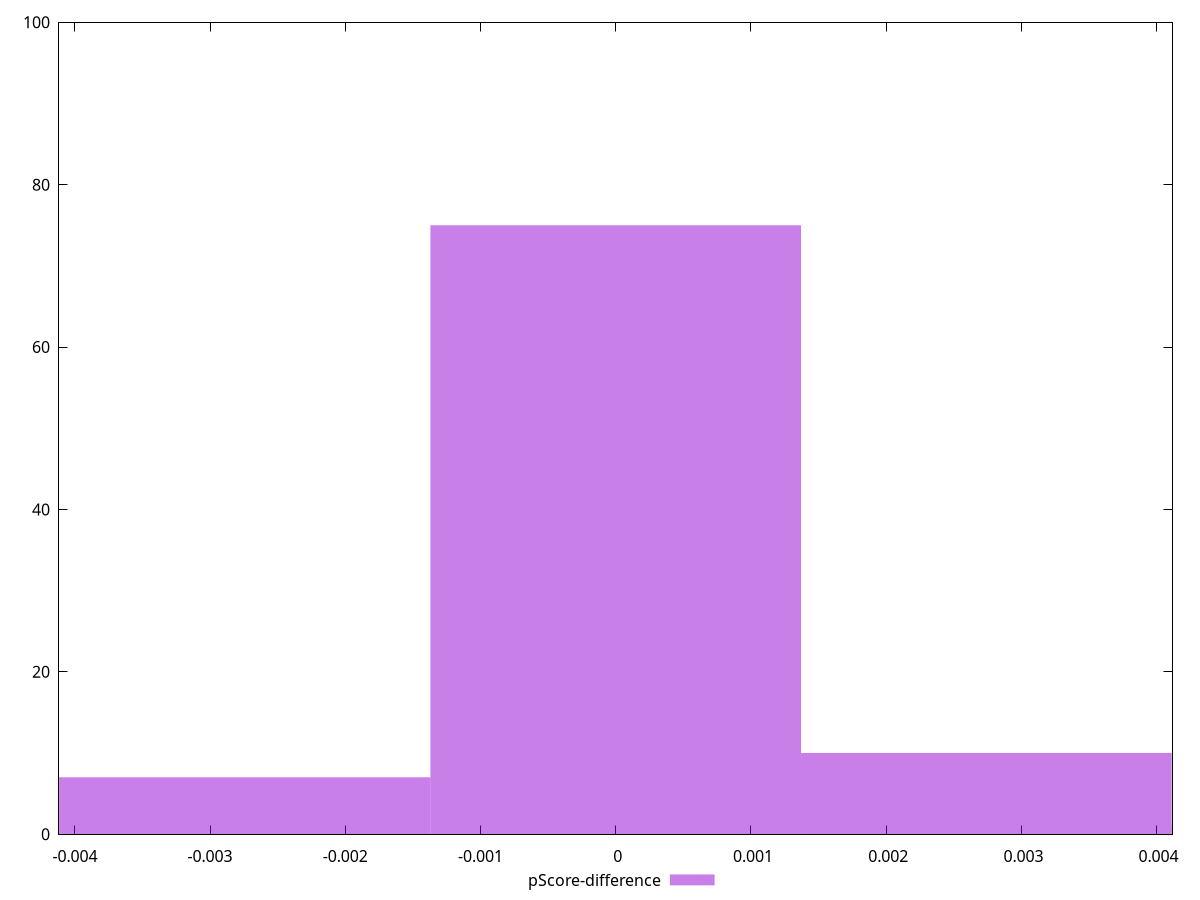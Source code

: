 reset

$pScoreDifference <<EOF
0 75
-0.002741151635560914 7
-0.005482303271121828 7
0.002741151635560914 10
0.005482303271121828 1
EOF

set key outside below
set boxwidth 0.002741151635560914
set xrange [-0.004117647058823559:0.004117647058823504]
set yrange [0:100]
set trange [0:100]
set style fill transparent solid 0.5 noborder
set terminal svg size 640, 490 enhanced background rgb 'white'
set output "report_00009_2021-02-08T22-37-41.559Z/uses-text-compression/samples/pages/pScore-difference/histogram.svg"

plot $pScoreDifference title "pScore-difference" with boxes

reset

